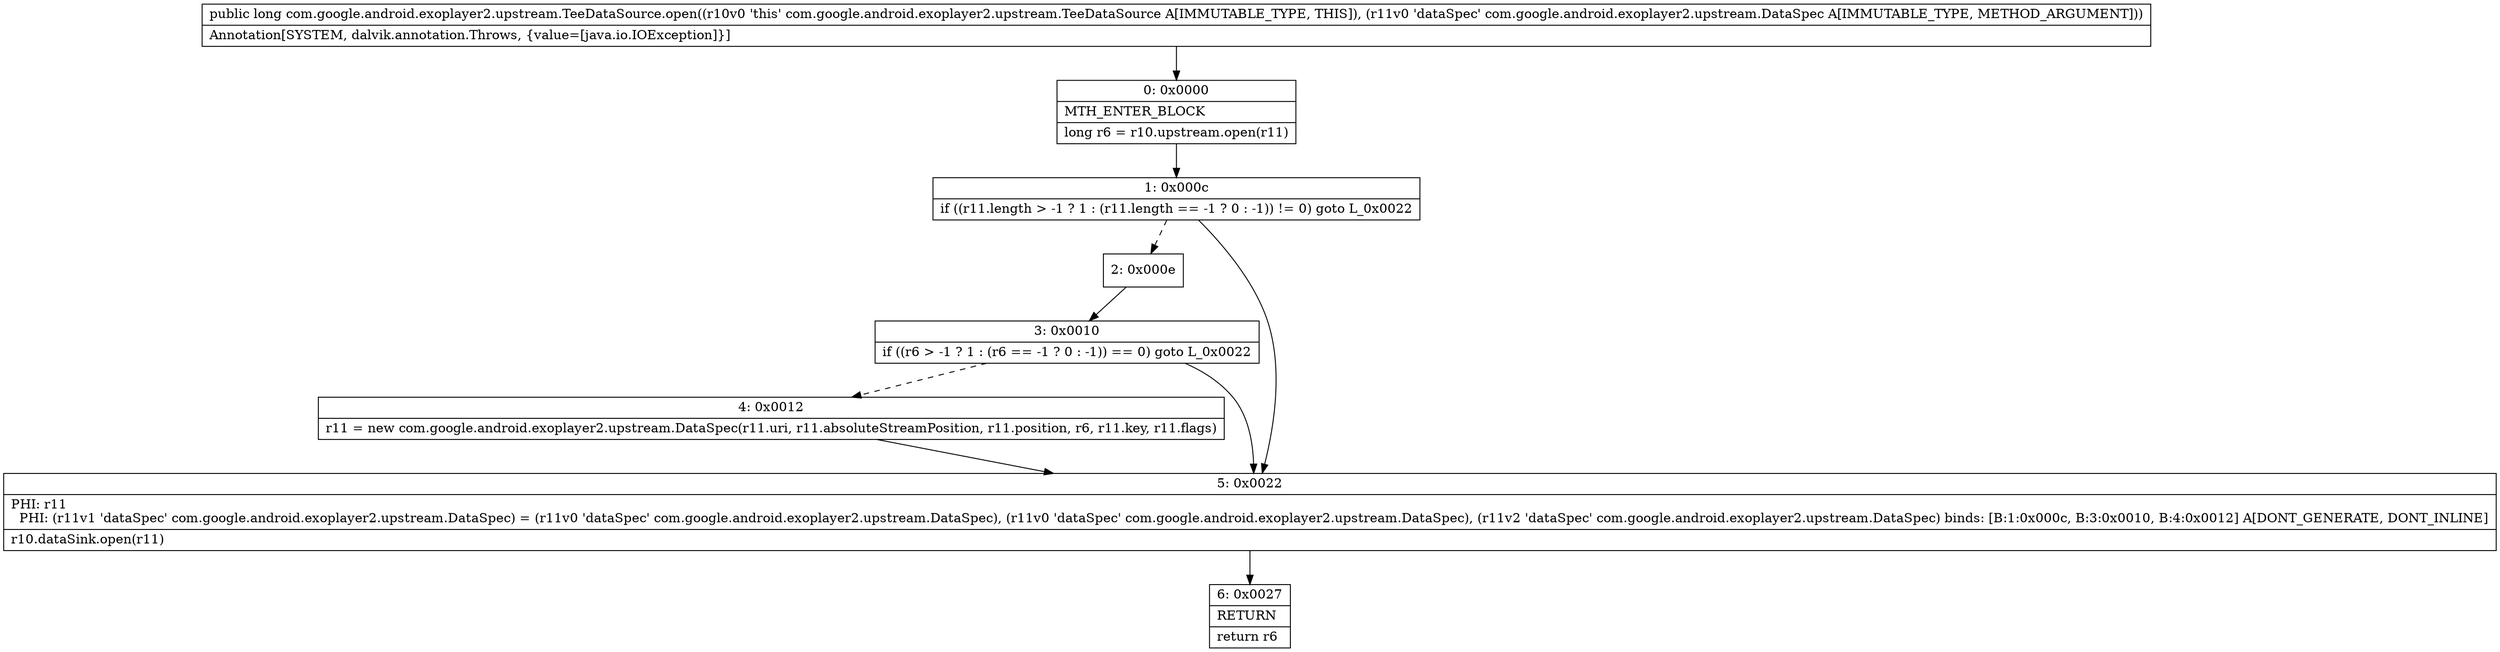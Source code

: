 digraph "CFG forcom.google.android.exoplayer2.upstream.TeeDataSource.open(Lcom\/google\/android\/exoplayer2\/upstream\/DataSpec;)J" {
Node_0 [shape=record,label="{0\:\ 0x0000|MTH_ENTER_BLOCK\l|long r6 = r10.upstream.open(r11)\l}"];
Node_1 [shape=record,label="{1\:\ 0x000c|if ((r11.length \> \-1 ? 1 : (r11.length == \-1 ? 0 : \-1)) != 0) goto L_0x0022\l}"];
Node_2 [shape=record,label="{2\:\ 0x000e}"];
Node_3 [shape=record,label="{3\:\ 0x0010|if ((r6 \> \-1 ? 1 : (r6 == \-1 ? 0 : \-1)) == 0) goto L_0x0022\l}"];
Node_4 [shape=record,label="{4\:\ 0x0012|r11 = new com.google.android.exoplayer2.upstream.DataSpec(r11.uri, r11.absoluteStreamPosition, r11.position, r6, r11.key, r11.flags)\l}"];
Node_5 [shape=record,label="{5\:\ 0x0022|PHI: r11 \l  PHI: (r11v1 'dataSpec' com.google.android.exoplayer2.upstream.DataSpec) = (r11v0 'dataSpec' com.google.android.exoplayer2.upstream.DataSpec), (r11v0 'dataSpec' com.google.android.exoplayer2.upstream.DataSpec), (r11v2 'dataSpec' com.google.android.exoplayer2.upstream.DataSpec) binds: [B:1:0x000c, B:3:0x0010, B:4:0x0012] A[DONT_GENERATE, DONT_INLINE]\l|r10.dataSink.open(r11)\l}"];
Node_6 [shape=record,label="{6\:\ 0x0027|RETURN\l|return r6\l}"];
MethodNode[shape=record,label="{public long com.google.android.exoplayer2.upstream.TeeDataSource.open((r10v0 'this' com.google.android.exoplayer2.upstream.TeeDataSource A[IMMUTABLE_TYPE, THIS]), (r11v0 'dataSpec' com.google.android.exoplayer2.upstream.DataSpec A[IMMUTABLE_TYPE, METHOD_ARGUMENT]))  | Annotation[SYSTEM, dalvik.annotation.Throws, \{value=[java.io.IOException]\}]\l}"];
MethodNode -> Node_0;
Node_0 -> Node_1;
Node_1 -> Node_2[style=dashed];
Node_1 -> Node_5;
Node_2 -> Node_3;
Node_3 -> Node_4[style=dashed];
Node_3 -> Node_5;
Node_4 -> Node_5;
Node_5 -> Node_6;
}

